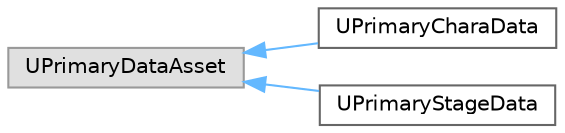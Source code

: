 digraph "Graphical Class Hierarchy"
{
 // LATEX_PDF_SIZE
  bgcolor="transparent";
  edge [fontname=Helvetica,fontsize=10,labelfontname=Helvetica,labelfontsize=10];
  node [fontname=Helvetica,fontsize=10,shape=box,height=0.2,width=0.4];
  rankdir="LR";
  Node0 [id="Node000000",label="UPrimaryDataAsset",height=0.2,width=0.4,color="grey60", fillcolor="#E0E0E0", style="filled",tooltip=" "];
  Node0 -> Node1 [id="edge48_Node000000_Node000001",dir="back",color="steelblue1",style="solid",tooltip=" "];
  Node1 [id="Node000001",label="UPrimaryCharaData",height=0.2,width=0.4,color="grey40", fillcolor="white", style="filled",URL="$class_u_primary_chara_data.html",tooltip=" "];
  Node0 -> Node2 [id="edge49_Node000000_Node000002",dir="back",color="steelblue1",style="solid",tooltip=" "];
  Node2 [id="Node000002",label="UPrimaryStageData",height=0.2,width=0.4,color="grey40", fillcolor="white", style="filled",URL="$class_u_primary_stage_data.html",tooltip=" "];
}
